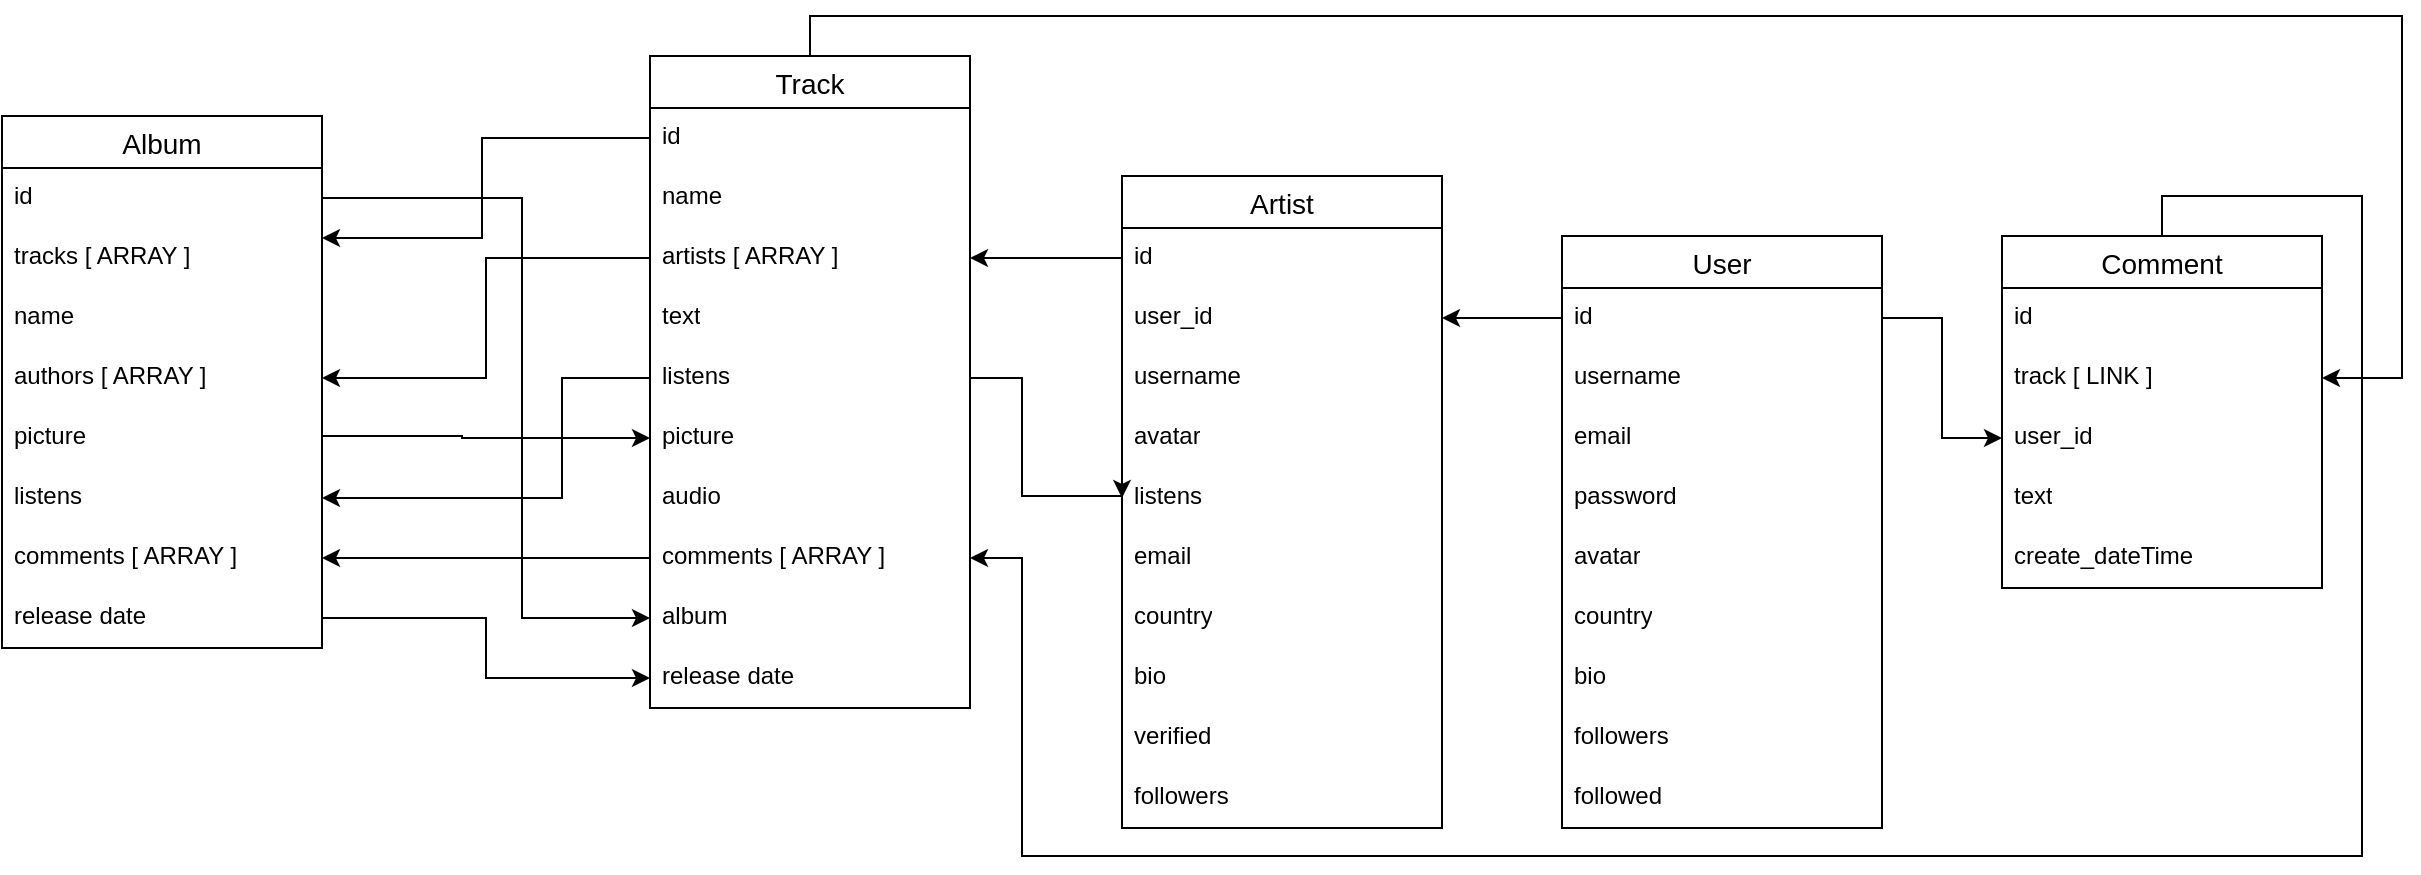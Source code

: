 <mxfile version="22.0.8" type="github">
  <diagram name="Страница — 1" id="jup8M1cLRwHOuNuEUNub">
    <mxGraphModel dx="2462" dy="738" grid="1" gridSize="10" guides="1" tooltips="1" connect="1" arrows="1" fold="1" page="1" pageScale="1" pageWidth="827" pageHeight="1169" math="0" shadow="0">
      <root>
        <mxCell id="0" />
        <mxCell id="1" parent="0" />
        <mxCell id="jXbMVEIIqgYIcUMd0MAy-44" value="" style="shape=tableRow;horizontal=0;startSize=0;swimlaneHead=0;swimlaneBody=0;top=0;left=0;bottom=0;right=0;collapsible=0;dropTarget=0;fillColor=none;points=[[0,0.5],[1,0.5]];portConstraint=eastwest;strokeColor=inherit;fontSize=16;" parent="1" vertex="1">
          <mxGeometry x="80" y="280" width="180" height="30" as="geometry" />
        </mxCell>
        <mxCell id="jXbMVEIIqgYIcUMd0MAy-78" value="Album" style="swimlane;fontStyle=0;childLayout=stackLayout;horizontal=1;startSize=26;horizontalStack=0;resizeParent=1;resizeParentMax=0;resizeLast=0;collapsible=1;marginBottom=0;align=center;fontSize=14;" parent="1" vertex="1">
          <mxGeometry x="-70" y="130" width="160" height="266" as="geometry" />
        </mxCell>
        <mxCell id="jXbMVEIIqgYIcUMd0MAy-79" value="id" style="text;strokeColor=none;fillColor=none;spacingLeft=4;spacingRight=4;overflow=hidden;rotatable=0;points=[[0,0.5],[1,0.5]];portConstraint=eastwest;fontSize=12;whiteSpace=wrap;html=1;" parent="jXbMVEIIqgYIcUMd0MAy-78" vertex="1">
          <mxGeometry y="26" width="160" height="30" as="geometry" />
        </mxCell>
        <mxCell id="jXbMVEIIqgYIcUMd0MAy-85" value="tracks [ ARRAY ]" style="text;strokeColor=none;fillColor=none;spacingLeft=4;spacingRight=4;overflow=hidden;rotatable=0;points=[[0,0.5],[1,0.5]];portConstraint=eastwest;fontSize=12;whiteSpace=wrap;html=1;" parent="jXbMVEIIqgYIcUMd0MAy-78" vertex="1">
          <mxGeometry y="56" width="160" height="30" as="geometry" />
        </mxCell>
        <mxCell id="jXbMVEIIqgYIcUMd0MAy-80" value="name" style="text;strokeColor=none;fillColor=none;spacingLeft=4;spacingRight=4;overflow=hidden;rotatable=0;points=[[0,0.5],[1,0.5]];portConstraint=eastwest;fontSize=12;whiteSpace=wrap;html=1;" parent="jXbMVEIIqgYIcUMd0MAy-78" vertex="1">
          <mxGeometry y="86" width="160" height="30" as="geometry" />
        </mxCell>
        <mxCell id="jXbMVEIIqgYIcUMd0MAy-81" value="authors [ ARRAY ]" style="text;strokeColor=none;fillColor=none;spacingLeft=4;spacingRight=4;overflow=hidden;rotatable=0;points=[[0,0.5],[1,0.5]];portConstraint=eastwest;fontSize=12;whiteSpace=wrap;html=1;" parent="jXbMVEIIqgYIcUMd0MAy-78" vertex="1">
          <mxGeometry y="116" width="160" height="30" as="geometry" />
        </mxCell>
        <mxCell id="jXbMVEIIqgYIcUMd0MAy-84" value="picture" style="text;strokeColor=none;fillColor=none;spacingLeft=4;spacingRight=4;overflow=hidden;rotatable=0;points=[[0,0.5],[1,0.5]];portConstraint=eastwest;fontSize=12;whiteSpace=wrap;html=1;" parent="jXbMVEIIqgYIcUMd0MAy-78" vertex="1">
          <mxGeometry y="146" width="160" height="30" as="geometry" />
        </mxCell>
        <mxCell id="jXbMVEIIqgYIcUMd0MAy-83" value="listens" style="text;strokeColor=none;fillColor=none;spacingLeft=4;spacingRight=4;overflow=hidden;rotatable=0;points=[[0,0.5],[1,0.5]];portConstraint=eastwest;fontSize=12;whiteSpace=wrap;html=1;" parent="jXbMVEIIqgYIcUMd0MAy-78" vertex="1">
          <mxGeometry y="176" width="160" height="30" as="geometry" />
        </mxCell>
        <mxCell id="jXbMVEIIqgYIcUMd0MAy-86" value="comments [ ARRAY ]" style="text;strokeColor=none;fillColor=none;spacingLeft=4;spacingRight=4;overflow=hidden;rotatable=0;points=[[0,0.5],[1,0.5]];portConstraint=eastwest;fontSize=12;whiteSpace=wrap;html=1;" parent="jXbMVEIIqgYIcUMd0MAy-78" vertex="1">
          <mxGeometry y="206" width="160" height="30" as="geometry" />
        </mxCell>
        <mxCell id="jXbMVEIIqgYIcUMd0MAy-87" value="release date" style="text;strokeColor=none;fillColor=none;spacingLeft=4;spacingRight=4;overflow=hidden;rotatable=0;points=[[0,0.5],[1,0.5]];portConstraint=eastwest;fontSize=12;whiteSpace=wrap;html=1;" parent="jXbMVEIIqgYIcUMd0MAy-78" vertex="1">
          <mxGeometry y="236" width="160" height="30" as="geometry" />
        </mxCell>
        <mxCell id="jXbMVEIIqgYIcUMd0MAy-88" value="Comment" style="swimlane;fontStyle=0;childLayout=stackLayout;horizontal=1;startSize=26;horizontalStack=0;resizeParent=1;resizeParentMax=0;resizeLast=0;collapsible=1;marginBottom=0;align=center;fontSize=14;" parent="1" vertex="1">
          <mxGeometry x="930" y="190" width="160" height="176" as="geometry" />
        </mxCell>
        <mxCell id="jXbMVEIIqgYIcUMd0MAy-89" value="id" style="text;strokeColor=none;fillColor=none;spacingLeft=4;spacingRight=4;overflow=hidden;rotatable=0;points=[[0,0.5],[1,0.5]];portConstraint=eastwest;fontSize=12;whiteSpace=wrap;html=1;" parent="jXbMVEIIqgYIcUMd0MAy-88" vertex="1">
          <mxGeometry y="26" width="160" height="30" as="geometry" />
        </mxCell>
        <mxCell id="jXbMVEIIqgYIcUMd0MAy-90" value="track [ LINK ]" style="text;strokeColor=none;fillColor=none;spacingLeft=4;spacingRight=4;overflow=hidden;rotatable=0;points=[[0,0.5],[1,0.5]];portConstraint=eastwest;fontSize=12;whiteSpace=wrap;html=1;" parent="jXbMVEIIqgYIcUMd0MAy-88" vertex="1">
          <mxGeometry y="56" width="160" height="30" as="geometry" />
        </mxCell>
        <mxCell id="jXbMVEIIqgYIcUMd0MAy-91" value="user_id&amp;nbsp;" style="text;strokeColor=none;fillColor=none;spacingLeft=4;spacingRight=4;overflow=hidden;rotatable=0;points=[[0,0.5],[1,0.5]];portConstraint=eastwest;fontSize=12;whiteSpace=wrap;html=1;" parent="jXbMVEIIqgYIcUMd0MAy-88" vertex="1">
          <mxGeometry y="86" width="160" height="30" as="geometry" />
        </mxCell>
        <mxCell id="jXbMVEIIqgYIcUMd0MAy-97" value="text" style="text;strokeColor=none;fillColor=none;spacingLeft=4;spacingRight=4;overflow=hidden;rotatable=0;points=[[0,0.5],[1,0.5]];portConstraint=eastwest;fontSize=12;whiteSpace=wrap;html=1;" parent="jXbMVEIIqgYIcUMd0MAy-88" vertex="1">
          <mxGeometry y="116" width="160" height="30" as="geometry" />
        </mxCell>
        <mxCell id="jXbMVEIIqgYIcUMd0MAy-96" value="create_dateTime" style="text;strokeColor=none;fillColor=none;spacingLeft=4;spacingRight=4;overflow=hidden;rotatable=0;points=[[0,0.5],[1,0.5]];portConstraint=eastwest;fontSize=12;whiteSpace=wrap;html=1;" parent="jXbMVEIIqgYIcUMd0MAy-88" vertex="1">
          <mxGeometry y="146" width="160" height="30" as="geometry" />
        </mxCell>
        <mxCell id="jXbMVEIIqgYIcUMd0MAy-98" value="Artist" style="swimlane;fontStyle=0;childLayout=stackLayout;horizontal=1;startSize=26;horizontalStack=0;resizeParent=1;resizeParentMax=0;resizeLast=0;collapsible=1;marginBottom=0;align=center;fontSize=14;" parent="1" vertex="1">
          <mxGeometry x="490" y="160" width="160" height="326" as="geometry">
            <mxRectangle x="490" y="160" width="70" height="30" as="alternateBounds" />
          </mxGeometry>
        </mxCell>
        <mxCell id="jXbMVEIIqgYIcUMd0MAy-99" value="id" style="text;strokeColor=none;fillColor=none;spacingLeft=4;spacingRight=4;overflow=hidden;rotatable=0;points=[[0,0.5],[1,0.5]];portConstraint=eastwest;fontSize=12;whiteSpace=wrap;html=1;" parent="jXbMVEIIqgYIcUMd0MAy-98" vertex="1">
          <mxGeometry y="26" width="160" height="30" as="geometry" />
        </mxCell>
        <mxCell id="jXbMVEIIqgYIcUMd0MAy-130" value="user_id" style="text;strokeColor=none;fillColor=none;spacingLeft=4;spacingRight=4;overflow=hidden;rotatable=0;points=[[0,0.5],[1,0.5]];portConstraint=eastwest;fontSize=12;whiteSpace=wrap;html=1;" parent="jXbMVEIIqgYIcUMd0MAy-98" vertex="1">
          <mxGeometry y="56" width="160" height="30" as="geometry" />
        </mxCell>
        <mxCell id="jXbMVEIIqgYIcUMd0MAy-100" value="username" style="text;strokeColor=none;fillColor=none;spacingLeft=4;spacingRight=4;overflow=hidden;rotatable=0;points=[[0,0.5],[1,0.5]];portConstraint=eastwest;fontSize=12;whiteSpace=wrap;html=1;" parent="jXbMVEIIqgYIcUMd0MAy-98" vertex="1">
          <mxGeometry y="86" width="160" height="30" as="geometry" />
        </mxCell>
        <mxCell id="jXbMVEIIqgYIcUMd0MAy-125" value="avatar" style="text;strokeColor=none;fillColor=none;spacingLeft=4;spacingRight=4;overflow=hidden;rotatable=0;points=[[0,0.5],[1,0.5]];portConstraint=eastwest;fontSize=12;whiteSpace=wrap;html=1;" parent="jXbMVEIIqgYIcUMd0MAy-98" vertex="1">
          <mxGeometry y="116" width="160" height="30" as="geometry" />
        </mxCell>
        <mxCell id="jXbMVEIIqgYIcUMd0MAy-128" value="listens" style="text;strokeColor=none;fillColor=none;spacingLeft=4;spacingRight=4;overflow=hidden;rotatable=0;points=[[0,0.5],[1,0.5]];portConstraint=eastwest;fontSize=12;whiteSpace=wrap;html=1;" parent="jXbMVEIIqgYIcUMd0MAy-98" vertex="1">
          <mxGeometry y="146" width="160" height="30" as="geometry" />
        </mxCell>
        <mxCell id="jXbMVEIIqgYIcUMd0MAy-135" value="email" style="text;strokeColor=none;fillColor=none;spacingLeft=4;spacingRight=4;overflow=hidden;rotatable=0;points=[[0,0.5],[1,0.5]];portConstraint=eastwest;fontSize=12;whiteSpace=wrap;html=1;" parent="jXbMVEIIqgYIcUMd0MAy-98" vertex="1">
          <mxGeometry y="176" width="160" height="30" as="geometry" />
        </mxCell>
        <mxCell id="jXbMVEIIqgYIcUMd0MAy-133" value="country" style="text;strokeColor=none;fillColor=none;spacingLeft=4;spacingRight=4;overflow=hidden;rotatable=0;points=[[0,0.5],[1,0.5]];portConstraint=eastwest;fontSize=12;whiteSpace=wrap;html=1;" parent="jXbMVEIIqgYIcUMd0MAy-98" vertex="1">
          <mxGeometry y="206" width="160" height="30" as="geometry" />
        </mxCell>
        <mxCell id="jXbMVEIIqgYIcUMd0MAy-101" value="bio" style="text;strokeColor=none;fillColor=none;spacingLeft=4;spacingRight=4;overflow=hidden;rotatable=0;points=[[0,0.5],[1,0.5]];portConstraint=eastwest;fontSize=12;whiteSpace=wrap;html=1;" parent="jXbMVEIIqgYIcUMd0MAy-98" vertex="1">
          <mxGeometry y="236" width="160" height="30" as="geometry" />
        </mxCell>
        <mxCell id="jXbMVEIIqgYIcUMd0MAy-138" value="verified" style="text;strokeColor=none;fillColor=none;spacingLeft=4;spacingRight=4;overflow=hidden;rotatable=0;points=[[0,0.5],[1,0.5]];portConstraint=eastwest;fontSize=12;whiteSpace=wrap;html=1;" parent="jXbMVEIIqgYIcUMd0MAy-98" vertex="1">
          <mxGeometry y="266" width="160" height="30" as="geometry" />
        </mxCell>
        <mxCell id="jXbMVEIIqgYIcUMd0MAy-139" value="followers" style="text;strokeColor=none;fillColor=none;spacingLeft=4;spacingRight=4;overflow=hidden;rotatable=0;points=[[0,0.5],[1,0.5]];portConstraint=eastwest;fontSize=12;whiteSpace=wrap;html=1;" parent="jXbMVEIIqgYIcUMd0MAy-98" vertex="1">
          <mxGeometry y="296" width="160" height="30" as="geometry" />
        </mxCell>
        <mxCell id="jXbMVEIIqgYIcUMd0MAy-104" value="User" style="swimlane;fontStyle=0;childLayout=stackLayout;horizontal=1;startSize=26;horizontalStack=0;resizeParent=1;resizeParentMax=0;resizeLast=0;collapsible=1;marginBottom=0;align=center;fontSize=14;" parent="1" vertex="1">
          <mxGeometry x="710" y="190" width="160" height="296" as="geometry" />
        </mxCell>
        <mxCell id="jXbMVEIIqgYIcUMd0MAy-110" value="id" style="text;strokeColor=none;fillColor=none;spacingLeft=4;spacingRight=4;overflow=hidden;rotatable=0;points=[[0,0.5],[1,0.5]];portConstraint=eastwest;fontSize=12;whiteSpace=wrap;html=1;" parent="jXbMVEIIqgYIcUMd0MAy-104" vertex="1">
          <mxGeometry y="26" width="160" height="30" as="geometry" />
        </mxCell>
        <mxCell id="jXbMVEIIqgYIcUMd0MAy-105" value="username" style="text;strokeColor=none;fillColor=none;spacingLeft=4;spacingRight=4;overflow=hidden;rotatable=0;points=[[0,0.5],[1,0.5]];portConstraint=eastwest;fontSize=12;whiteSpace=wrap;html=1;" parent="jXbMVEIIqgYIcUMd0MAy-104" vertex="1">
          <mxGeometry y="56" width="160" height="30" as="geometry" />
        </mxCell>
        <mxCell id="jXbMVEIIqgYIcUMd0MAy-106" value="email" style="text;strokeColor=none;fillColor=none;spacingLeft=4;spacingRight=4;overflow=hidden;rotatable=0;points=[[0,0.5],[1,0.5]];portConstraint=eastwest;fontSize=12;whiteSpace=wrap;html=1;" parent="jXbMVEIIqgYIcUMd0MAy-104" vertex="1">
          <mxGeometry y="86" width="160" height="30" as="geometry" />
        </mxCell>
        <mxCell id="jXbMVEIIqgYIcUMd0MAy-107" value="password" style="text;strokeColor=none;fillColor=none;spacingLeft=4;spacingRight=4;overflow=hidden;rotatable=0;points=[[0,0.5],[1,0.5]];portConstraint=eastwest;fontSize=12;whiteSpace=wrap;html=1;" parent="jXbMVEIIqgYIcUMd0MAy-104" vertex="1">
          <mxGeometry y="116" width="160" height="30" as="geometry" />
        </mxCell>
        <mxCell id="jXbMVEIIqgYIcUMd0MAy-108" value="avatar" style="text;strokeColor=none;fillColor=none;spacingLeft=4;spacingRight=4;overflow=hidden;rotatable=0;points=[[0,0.5],[1,0.5]];portConstraint=eastwest;fontSize=12;whiteSpace=wrap;html=1;" parent="jXbMVEIIqgYIcUMd0MAy-104" vertex="1">
          <mxGeometry y="146" width="160" height="30" as="geometry" />
        </mxCell>
        <mxCell id="jXbMVEIIqgYIcUMd0MAy-109" value="country" style="text;strokeColor=none;fillColor=none;spacingLeft=4;spacingRight=4;overflow=hidden;rotatable=0;points=[[0,0.5],[1,0.5]];portConstraint=eastwest;fontSize=12;whiteSpace=wrap;html=1;" parent="jXbMVEIIqgYIcUMd0MAy-104" vertex="1">
          <mxGeometry y="176" width="160" height="30" as="geometry" />
        </mxCell>
        <mxCell id="jXbMVEIIqgYIcUMd0MAy-134" value="bio" style="text;strokeColor=none;fillColor=none;spacingLeft=4;spacingRight=4;overflow=hidden;rotatable=0;points=[[0,0.5],[1,0.5]];portConstraint=eastwest;fontSize=12;whiteSpace=wrap;html=1;" parent="jXbMVEIIqgYIcUMd0MAy-104" vertex="1">
          <mxGeometry y="206" width="160" height="30" as="geometry" />
        </mxCell>
        <mxCell id="jXbMVEIIqgYIcUMd0MAy-136" value="followers" style="text;strokeColor=none;fillColor=none;spacingLeft=4;spacingRight=4;overflow=hidden;rotatable=0;points=[[0,0.5],[1,0.5]];portConstraint=eastwest;fontSize=12;whiteSpace=wrap;html=1;" parent="jXbMVEIIqgYIcUMd0MAy-104" vertex="1">
          <mxGeometry y="236" width="160" height="30" as="geometry" />
        </mxCell>
        <mxCell id="jXbMVEIIqgYIcUMd0MAy-137" value="followed" style="text;strokeColor=none;fillColor=none;spacingLeft=4;spacingRight=4;overflow=hidden;rotatable=0;points=[[0,0.5],[1,0.5]];portConstraint=eastwest;fontSize=12;whiteSpace=wrap;html=1;" parent="jXbMVEIIqgYIcUMd0MAy-104" vertex="1">
          <mxGeometry y="266" width="160" height="30" as="geometry" />
        </mxCell>
        <mxCell id="jXbMVEIIqgYIcUMd0MAy-67" value="Track" style="swimlane;fontStyle=0;childLayout=stackLayout;horizontal=1;startSize=26;horizontalStack=0;resizeParent=1;resizeParentMax=0;resizeLast=0;collapsible=1;marginBottom=0;align=center;fontSize=14;" parent="1" vertex="1">
          <mxGeometry x="254" y="100" width="160" height="326" as="geometry" />
        </mxCell>
        <mxCell id="jXbMVEIIqgYIcUMd0MAy-68" value="id" style="text;strokeColor=none;fillColor=none;spacingLeft=4;spacingRight=4;overflow=hidden;rotatable=0;points=[[0,0.5],[1,0.5]];portConstraint=eastwest;fontSize=12;whiteSpace=wrap;html=1;" parent="jXbMVEIIqgYIcUMd0MAy-67" vertex="1">
          <mxGeometry y="26" width="160" height="30" as="geometry" />
        </mxCell>
        <mxCell id="jXbMVEIIqgYIcUMd0MAy-69" value="name" style="text;strokeColor=none;fillColor=none;spacingLeft=4;spacingRight=4;overflow=hidden;rotatable=0;points=[[0,0.5],[1,0.5]];portConstraint=eastwest;fontSize=12;whiteSpace=wrap;html=1;" parent="jXbMVEIIqgYIcUMd0MAy-67" vertex="1">
          <mxGeometry y="56" width="160" height="30" as="geometry" />
        </mxCell>
        <mxCell id="jXbMVEIIqgYIcUMd0MAy-70" value="artists [ ARRAY ]" style="text;strokeColor=none;fillColor=none;spacingLeft=4;spacingRight=4;overflow=hidden;rotatable=0;points=[[0,0.5],[1,0.5]];portConstraint=eastwest;fontSize=12;whiteSpace=wrap;html=1;" parent="jXbMVEIIqgYIcUMd0MAy-67" vertex="1">
          <mxGeometry y="86" width="160" height="30" as="geometry" />
        </mxCell>
        <mxCell id="jXbMVEIIqgYIcUMd0MAy-72" value="text" style="text;strokeColor=none;fillColor=none;spacingLeft=4;spacingRight=4;overflow=hidden;rotatable=0;points=[[0,0.5],[1,0.5]];portConstraint=eastwest;fontSize=12;whiteSpace=wrap;html=1;" parent="jXbMVEIIqgYIcUMd0MAy-67" vertex="1">
          <mxGeometry y="116" width="160" height="30" as="geometry" />
        </mxCell>
        <mxCell id="jXbMVEIIqgYIcUMd0MAy-73" value="listens" style="text;strokeColor=none;fillColor=none;spacingLeft=4;spacingRight=4;overflow=hidden;rotatable=0;points=[[0,0.5],[1,0.5]];portConstraint=eastwest;fontSize=12;whiteSpace=wrap;html=1;" parent="jXbMVEIIqgYIcUMd0MAy-67" vertex="1">
          <mxGeometry y="146" width="160" height="30" as="geometry" />
        </mxCell>
        <mxCell id="jXbMVEIIqgYIcUMd0MAy-74" value="picture" style="text;strokeColor=none;fillColor=none;spacingLeft=4;spacingRight=4;overflow=hidden;rotatable=0;points=[[0,0.5],[1,0.5]];portConstraint=eastwest;fontSize=12;whiteSpace=wrap;html=1;" parent="jXbMVEIIqgYIcUMd0MAy-67" vertex="1">
          <mxGeometry y="176" width="160" height="30" as="geometry" />
        </mxCell>
        <mxCell id="jXbMVEIIqgYIcUMd0MAy-75" value="audio" style="text;strokeColor=none;fillColor=none;spacingLeft=4;spacingRight=4;overflow=hidden;rotatable=0;points=[[0,0.5],[1,0.5]];portConstraint=eastwest;fontSize=12;whiteSpace=wrap;html=1;" parent="jXbMVEIIqgYIcUMd0MAy-67" vertex="1">
          <mxGeometry y="206" width="160" height="30" as="geometry" />
        </mxCell>
        <mxCell id="jXbMVEIIqgYIcUMd0MAy-76" value="comments [ ARRAY ]" style="text;strokeColor=none;fillColor=none;spacingLeft=4;spacingRight=4;overflow=hidden;rotatable=0;points=[[0,0.5],[1,0.5]];portConstraint=eastwest;fontSize=12;whiteSpace=wrap;html=1;" parent="jXbMVEIIqgYIcUMd0MAy-67" vertex="1">
          <mxGeometry y="236" width="160" height="30" as="geometry" />
        </mxCell>
        <mxCell id="jXbMVEIIqgYIcUMd0MAy-103" value="album" style="text;strokeColor=none;fillColor=none;spacingLeft=4;spacingRight=4;overflow=hidden;rotatable=0;points=[[0,0.5],[1,0.5]];portConstraint=eastwest;fontSize=12;whiteSpace=wrap;html=1;" parent="jXbMVEIIqgYIcUMd0MAy-67" vertex="1">
          <mxGeometry y="266" width="160" height="30" as="geometry" />
        </mxCell>
        <mxCell id="jXbMVEIIqgYIcUMd0MAy-77" value="release date" style="text;strokeColor=none;fillColor=none;spacingLeft=4;spacingRight=4;overflow=hidden;rotatable=0;points=[[0,0.5],[1,0.5]];portConstraint=eastwest;fontSize=12;whiteSpace=wrap;html=1;" parent="jXbMVEIIqgYIcUMd0MAy-67" vertex="1">
          <mxGeometry y="296" width="160" height="30" as="geometry" />
        </mxCell>
        <mxCell id="jXbMVEIIqgYIcUMd0MAy-114" style="edgeStyle=orthogonalEdgeStyle;rounded=0;orthogonalLoop=1;jettySize=auto;html=1;exitX=0;exitY=0.5;exitDx=0;exitDy=0;" parent="1" source="jXbMVEIIqgYIcUMd0MAy-68" target="jXbMVEIIqgYIcUMd0MAy-85" edge="1">
          <mxGeometry relative="1" as="geometry">
            <Array as="points">
              <mxPoint x="170" y="141" />
              <mxPoint x="170" y="191" />
            </Array>
          </mxGeometry>
        </mxCell>
        <mxCell id="jXbMVEIIqgYIcUMd0MAy-115" style="edgeStyle=orthogonalEdgeStyle;rounded=0;orthogonalLoop=1;jettySize=auto;html=1;exitX=0;exitY=0.5;exitDx=0;exitDy=0;" parent="1" source="jXbMVEIIqgYIcUMd0MAy-73" target="jXbMVEIIqgYIcUMd0MAy-83" edge="1">
          <mxGeometry relative="1" as="geometry">
            <Array as="points">
              <mxPoint x="210" y="261" />
              <mxPoint x="210" y="321" />
            </Array>
          </mxGeometry>
        </mxCell>
        <mxCell id="jXbMVEIIqgYIcUMd0MAy-116" style="edgeStyle=orthogonalEdgeStyle;rounded=0;orthogonalLoop=1;jettySize=auto;html=1;exitX=0;exitY=0.5;exitDx=0;exitDy=0;" parent="1" source="jXbMVEIIqgYIcUMd0MAy-70" target="jXbMVEIIqgYIcUMd0MAy-81" edge="1">
          <mxGeometry relative="1" as="geometry" />
        </mxCell>
        <mxCell id="jXbMVEIIqgYIcUMd0MAy-117" style="edgeStyle=orthogonalEdgeStyle;rounded=0;orthogonalLoop=1;jettySize=auto;html=1;exitX=1;exitY=0.5;exitDx=0;exitDy=0;entryX=0;entryY=0.5;entryDx=0;entryDy=0;" parent="1" source="jXbMVEIIqgYIcUMd0MAy-84" target="jXbMVEIIqgYIcUMd0MAy-74" edge="1">
          <mxGeometry relative="1" as="geometry">
            <Array as="points">
              <mxPoint x="90" y="290" />
              <mxPoint x="160" y="290" />
            </Array>
          </mxGeometry>
        </mxCell>
        <mxCell id="jXbMVEIIqgYIcUMd0MAy-118" style="edgeStyle=orthogonalEdgeStyle;rounded=0;orthogonalLoop=1;jettySize=auto;html=1;exitX=0;exitY=0.5;exitDx=0;exitDy=0;" parent="1" source="jXbMVEIIqgYIcUMd0MAy-76" target="jXbMVEIIqgYIcUMd0MAy-86" edge="1">
          <mxGeometry relative="1" as="geometry" />
        </mxCell>
        <mxCell id="jXbMVEIIqgYIcUMd0MAy-119" style="edgeStyle=orthogonalEdgeStyle;rounded=0;orthogonalLoop=1;jettySize=auto;html=1;exitX=0.5;exitY=0;exitDx=0;exitDy=0;entryX=1;entryY=0.5;entryDx=0;entryDy=0;" parent="1" source="jXbMVEIIqgYIcUMd0MAy-88" target="jXbMVEIIqgYIcUMd0MAy-76" edge="1">
          <mxGeometry relative="1" as="geometry">
            <Array as="points">
              <mxPoint x="1010" y="170" />
              <mxPoint x="1110" y="170" />
              <mxPoint x="1110" y="500" />
              <mxPoint x="440" y="500" />
              <mxPoint x="440" y="351" />
            </Array>
          </mxGeometry>
        </mxCell>
        <mxCell id="jXbMVEIIqgYIcUMd0MAy-120" style="edgeStyle=orthogonalEdgeStyle;rounded=0;orthogonalLoop=1;jettySize=auto;html=1;exitX=1;exitY=0.5;exitDx=0;exitDy=0;entryX=0;entryY=0.5;entryDx=0;entryDy=0;" parent="1" source="jXbMVEIIqgYIcUMd0MAy-79" target="jXbMVEIIqgYIcUMd0MAy-103" edge="1">
          <mxGeometry relative="1" as="geometry">
            <Array as="points">
              <mxPoint x="190" y="171" />
              <mxPoint x="190" y="381" />
            </Array>
          </mxGeometry>
        </mxCell>
        <mxCell id="jXbMVEIIqgYIcUMd0MAy-121" style="edgeStyle=orthogonalEdgeStyle;rounded=0;orthogonalLoop=1;jettySize=auto;html=1;exitX=1;exitY=0.5;exitDx=0;exitDy=0;entryX=0;entryY=0.5;entryDx=0;entryDy=0;" parent="1" source="jXbMVEIIqgYIcUMd0MAy-87" target="jXbMVEIIqgYIcUMd0MAy-77" edge="1">
          <mxGeometry relative="1" as="geometry" />
        </mxCell>
        <mxCell id="jXbMVEIIqgYIcUMd0MAy-122" style="edgeStyle=orthogonalEdgeStyle;rounded=0;orthogonalLoop=1;jettySize=auto;html=1;exitX=0;exitY=0.5;exitDx=0;exitDy=0;" parent="1" source="jXbMVEIIqgYIcUMd0MAy-99" target="jXbMVEIIqgYIcUMd0MAy-70" edge="1">
          <mxGeometry relative="1" as="geometry" />
        </mxCell>
        <mxCell id="jXbMVEIIqgYIcUMd0MAy-123" style="edgeStyle=orthogonalEdgeStyle;rounded=0;orthogonalLoop=1;jettySize=auto;html=1;exitX=0.5;exitY=0;exitDx=0;exitDy=0;entryX=1;entryY=0.5;entryDx=0;entryDy=0;" parent="1" source="jXbMVEIIqgYIcUMd0MAy-67" target="jXbMVEIIqgYIcUMd0MAy-90" edge="1">
          <mxGeometry relative="1" as="geometry">
            <Array as="points">
              <mxPoint x="334" y="80" />
              <mxPoint x="1130" y="80" />
              <mxPoint x="1130" y="261" />
            </Array>
          </mxGeometry>
        </mxCell>
        <mxCell id="jXbMVEIIqgYIcUMd0MAy-124" style="edgeStyle=orthogonalEdgeStyle;rounded=0;orthogonalLoop=1;jettySize=auto;html=1;exitX=1;exitY=0.5;exitDx=0;exitDy=0;entryX=0;entryY=0.5;entryDx=0;entryDy=0;" parent="1" source="jXbMVEIIqgYIcUMd0MAy-110" target="jXbMVEIIqgYIcUMd0MAy-91" edge="1">
          <mxGeometry relative="1" as="geometry" />
        </mxCell>
        <mxCell id="jXbMVEIIqgYIcUMd0MAy-129" style="edgeStyle=orthogonalEdgeStyle;rounded=0;orthogonalLoop=1;jettySize=auto;html=1;exitX=1;exitY=0.5;exitDx=0;exitDy=0;entryX=0;entryY=0.5;entryDx=0;entryDy=0;" parent="1" source="jXbMVEIIqgYIcUMd0MAy-73" target="jXbMVEIIqgYIcUMd0MAy-128" edge="1">
          <mxGeometry relative="1" as="geometry">
            <Array as="points">
              <mxPoint x="440" y="261" />
              <mxPoint x="440" y="320" />
              <mxPoint x="490" y="320" />
            </Array>
          </mxGeometry>
        </mxCell>
        <mxCell id="jXbMVEIIqgYIcUMd0MAy-131" style="edgeStyle=orthogonalEdgeStyle;rounded=0;orthogonalLoop=1;jettySize=auto;html=1;exitX=0;exitY=0.5;exitDx=0;exitDy=0;" parent="1" source="jXbMVEIIqgYIcUMd0MAy-110" target="jXbMVEIIqgYIcUMd0MAy-130" edge="1">
          <mxGeometry relative="1" as="geometry" />
        </mxCell>
      </root>
    </mxGraphModel>
  </diagram>
</mxfile>
